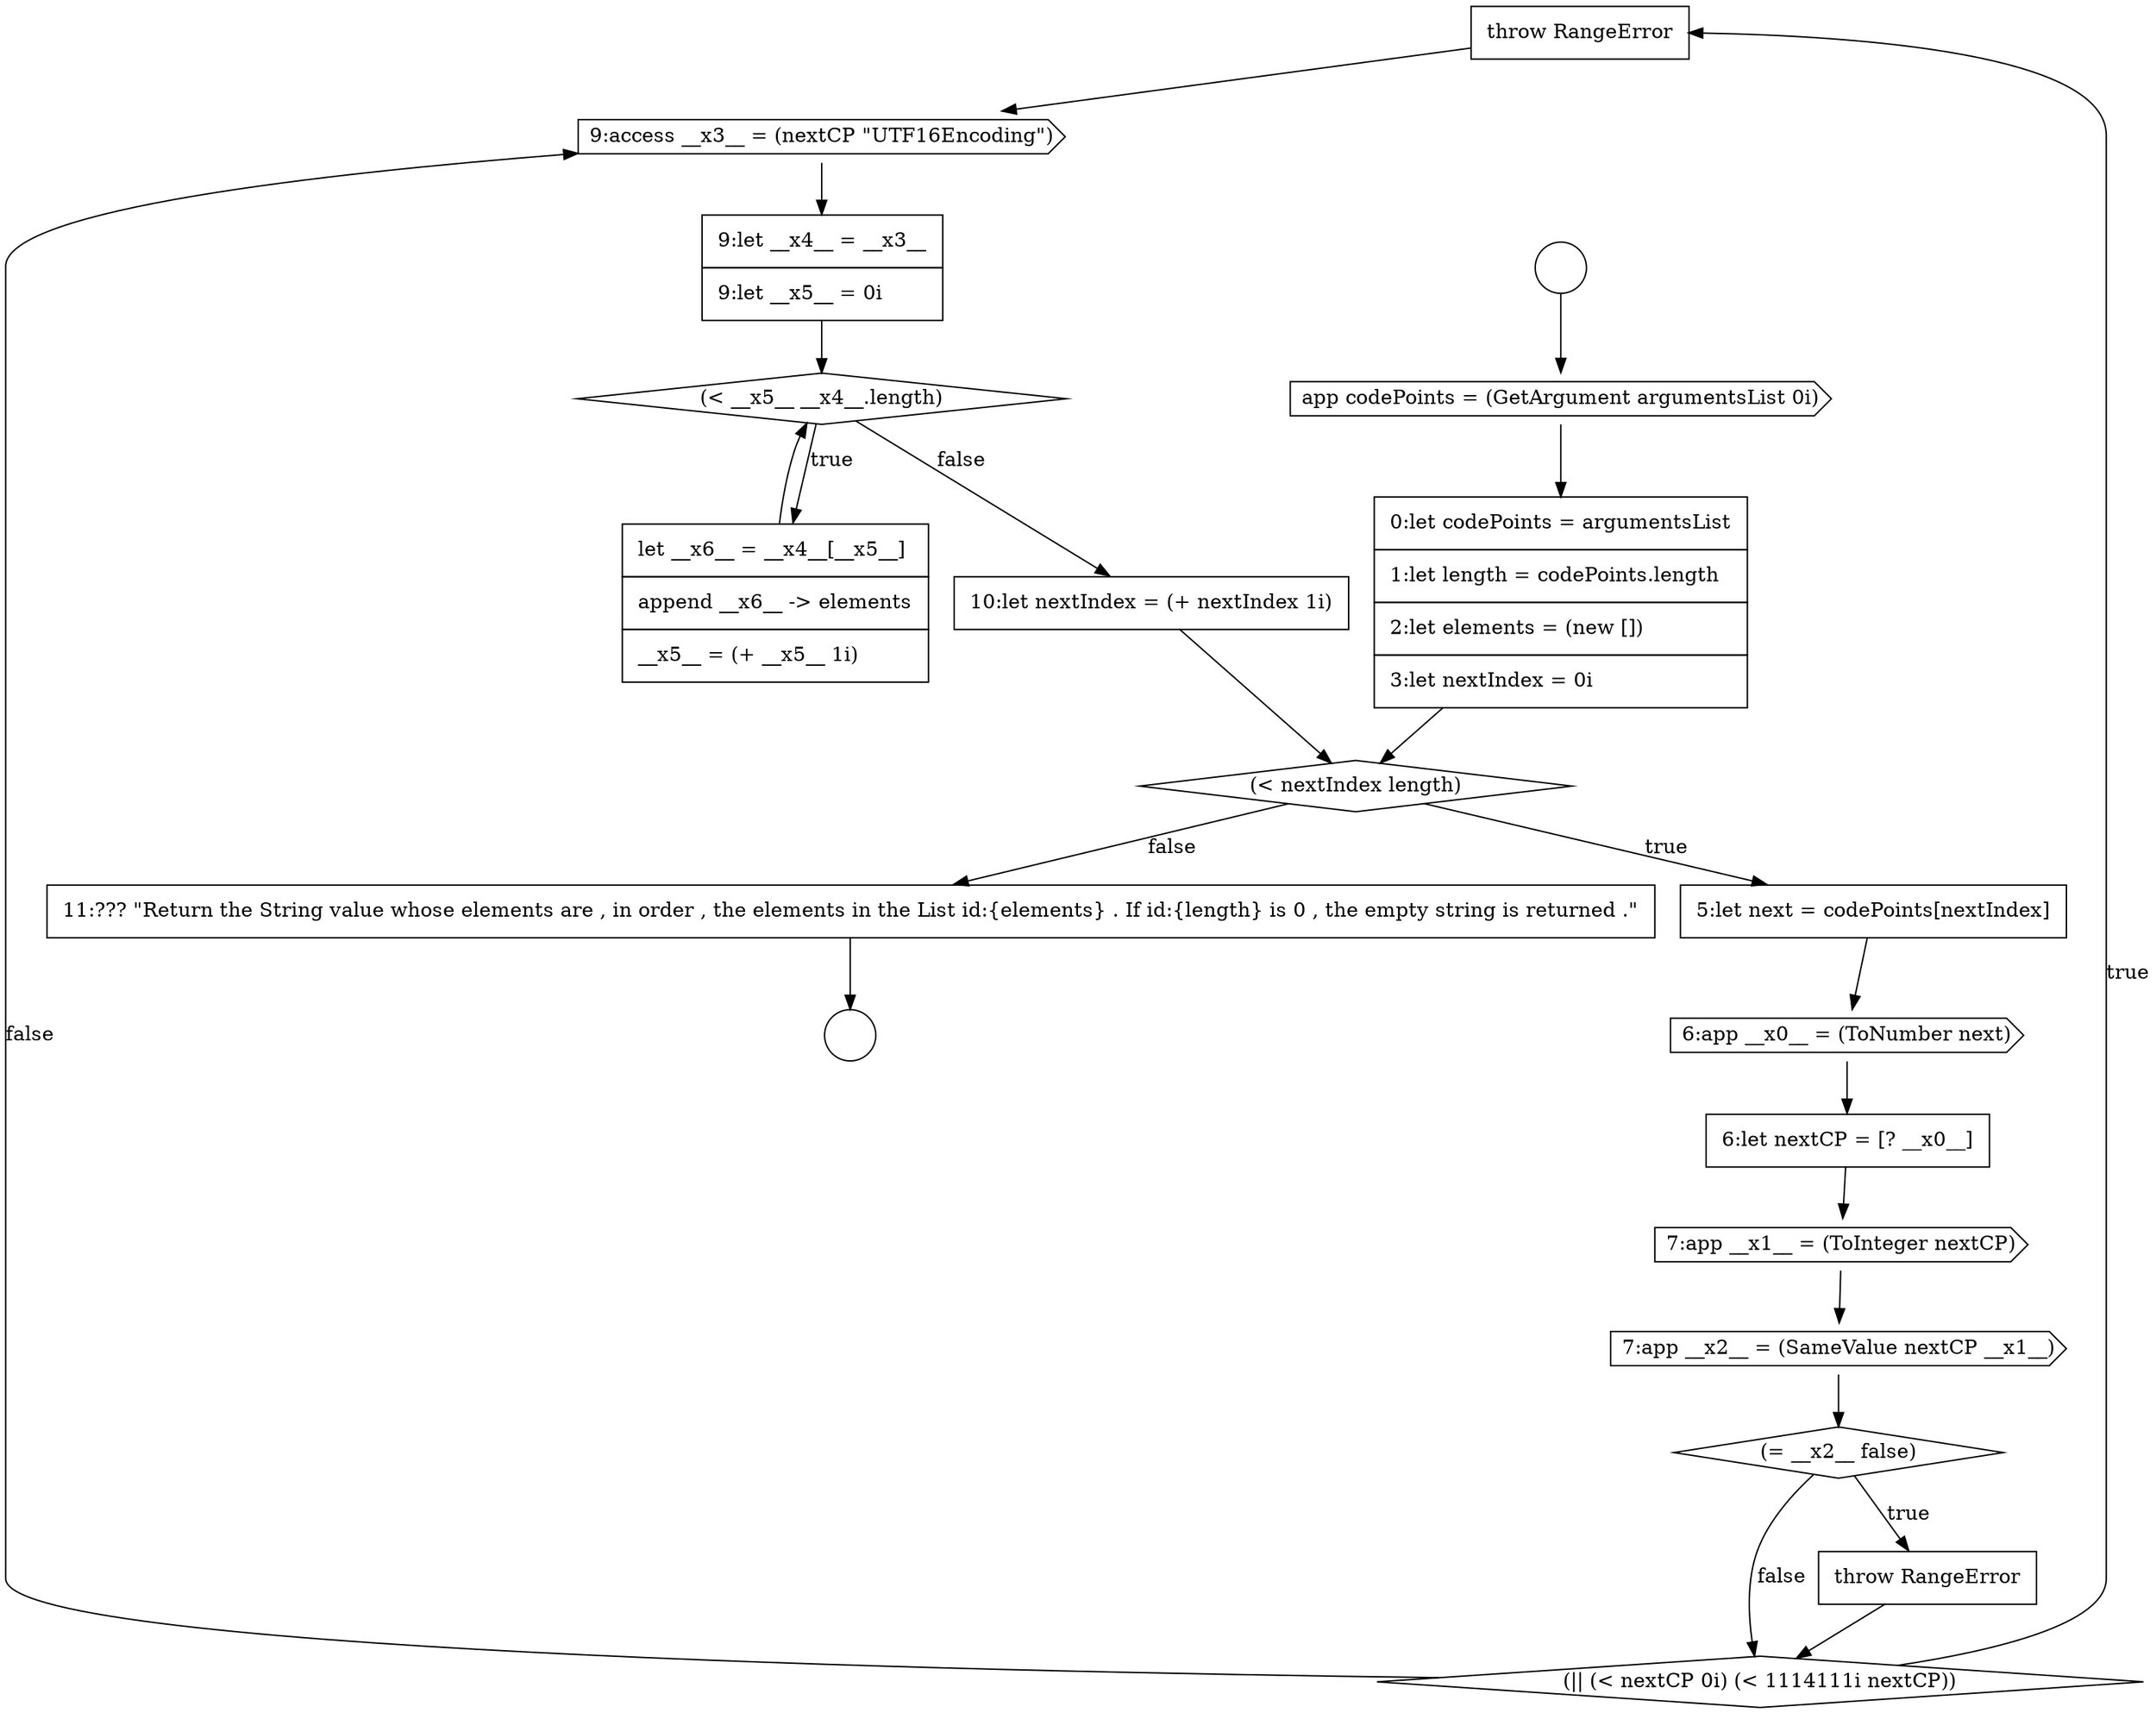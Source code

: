 digraph {
  node12833 [shape=none, margin=0, label=<<font color="black">
    <table border="0" cellborder="1" cellspacing="0" cellpadding="10">
      <tr><td align="left">throw RangeError</td></tr>
    </table>
  </font>> color="black" fillcolor="white" style=filled]
  node12832 [shape=diamond, label=<<font color="black">(|| (&lt; nextCP 0i) (&lt; 1114111i nextCP))</font>> color="black" fillcolor="white" style=filled]
  node12837 [shape=none, margin=0, label=<<font color="black">
    <table border="0" cellborder="1" cellspacing="0" cellpadding="10">
      <tr><td align="left">let __x6__ = __x4__[__x5__]</td></tr>
      <tr><td align="left">append __x6__ -&gt; elements</td></tr>
      <tr><td align="left">__x5__ = (+ __x5__ 1i)</td></tr>
    </table>
  </font>> color="black" fillcolor="white" style=filled]
  node12828 [shape=cds, label=<<font color="black">7:app __x1__ = (ToInteger nextCP)</font>> color="black" fillcolor="white" style=filled]
  node12824 [shape=diamond, label=<<font color="black">(&lt; nextIndex length)</font>> color="black" fillcolor="white" style=filled]
  node12822 [shape=cds, label=<<font color="black">app codePoints = (GetArgument argumentsList 0i)</font>> color="black" fillcolor="white" style=filled]
  node12834 [shape=cds, label=<<font color="black">9:access __x3__ = (nextCP &quot;UTF16Encoding&quot;)</font>> color="black" fillcolor="white" style=filled]
  node12823 [shape=none, margin=0, label=<<font color="black">
    <table border="0" cellborder="1" cellspacing="0" cellpadding="10">
      <tr><td align="left">0:let codePoints = argumentsList</td></tr>
      <tr><td align="left">1:let length = codePoints.length</td></tr>
      <tr><td align="left">2:let elements = (new [])</td></tr>
      <tr><td align="left">3:let nextIndex = 0i</td></tr>
    </table>
  </font>> color="black" fillcolor="white" style=filled]
  node12827 [shape=none, margin=0, label=<<font color="black">
    <table border="0" cellborder="1" cellspacing="0" cellpadding="10">
      <tr><td align="left">6:let nextCP = [? __x0__]</td></tr>
    </table>
  </font>> color="black" fillcolor="white" style=filled]
  node12835 [shape=none, margin=0, label=<<font color="black">
    <table border="0" cellborder="1" cellspacing="0" cellpadding="10">
      <tr><td align="left">9:let __x4__ = __x3__</td></tr>
      <tr><td align="left">9:let __x5__ = 0i</td></tr>
    </table>
  </font>> color="black" fillcolor="white" style=filled]
  node12821 [shape=circle label=" " color="black" fillcolor="white" style=filled]
  node12839 [shape=none, margin=0, label=<<font color="black">
    <table border="0" cellborder="1" cellspacing="0" cellpadding="10">
      <tr><td align="left">11:??? &quot;Return the String value whose elements are , in order , the elements in the List id:{elements} . If id:{length} is 0 , the empty string is returned .&quot;</td></tr>
    </table>
  </font>> color="black" fillcolor="white" style=filled]
  node12826 [shape=cds, label=<<font color="black">6:app __x0__ = (ToNumber next)</font>> color="black" fillcolor="white" style=filled]
  node12829 [shape=cds, label=<<font color="black">7:app __x2__ = (SameValue nextCP __x1__)</font>> color="black" fillcolor="white" style=filled]
  node12836 [shape=diamond, label=<<font color="black">(&lt; __x5__ __x4__.length)</font>> color="black" fillcolor="white" style=filled]
  node12820 [shape=circle label=" " color="black" fillcolor="white" style=filled]
  node12838 [shape=none, margin=0, label=<<font color="black">
    <table border="0" cellborder="1" cellspacing="0" cellpadding="10">
      <tr><td align="left">10:let nextIndex = (+ nextIndex 1i)</td></tr>
    </table>
  </font>> color="black" fillcolor="white" style=filled]
  node12831 [shape=none, margin=0, label=<<font color="black">
    <table border="0" cellborder="1" cellspacing="0" cellpadding="10">
      <tr><td align="left">throw RangeError</td></tr>
    </table>
  </font>> color="black" fillcolor="white" style=filled]
  node12830 [shape=diamond, label=<<font color="black">(= __x2__ false)</font>> color="black" fillcolor="white" style=filled]
  node12825 [shape=none, margin=0, label=<<font color="black">
    <table border="0" cellborder="1" cellspacing="0" cellpadding="10">
      <tr><td align="left">5:let next = codePoints[nextIndex]</td></tr>
    </table>
  </font>> color="black" fillcolor="white" style=filled]
  node12838 -> node12824 [ color="black"]
  node12837 -> node12836 [ color="black"]
  node12839 -> node12821 [ color="black"]
  node12820 -> node12822 [ color="black"]
  node12822 -> node12823 [ color="black"]
  node12836 -> node12837 [label=<<font color="black">true</font>> color="black"]
  node12836 -> node12838 [label=<<font color="black">false</font>> color="black"]
  node12825 -> node12826 [ color="black"]
  node12826 -> node12827 [ color="black"]
  node12831 -> node12832 [ color="black"]
  node12827 -> node12828 [ color="black"]
  node12824 -> node12825 [label=<<font color="black">true</font>> color="black"]
  node12824 -> node12839 [label=<<font color="black">false</font>> color="black"]
  node12835 -> node12836 [ color="black"]
  node12833 -> node12834 [ color="black"]
  node12823 -> node12824 [ color="black"]
  node12830 -> node12831 [label=<<font color="black">true</font>> color="black"]
  node12830 -> node12832 [label=<<font color="black">false</font>> color="black"]
  node12834 -> node12835 [ color="black"]
  node12832 -> node12833 [label=<<font color="black">true</font>> color="black"]
  node12832 -> node12834 [label=<<font color="black">false</font>> color="black"]
  node12828 -> node12829 [ color="black"]
  node12829 -> node12830 [ color="black"]
}
